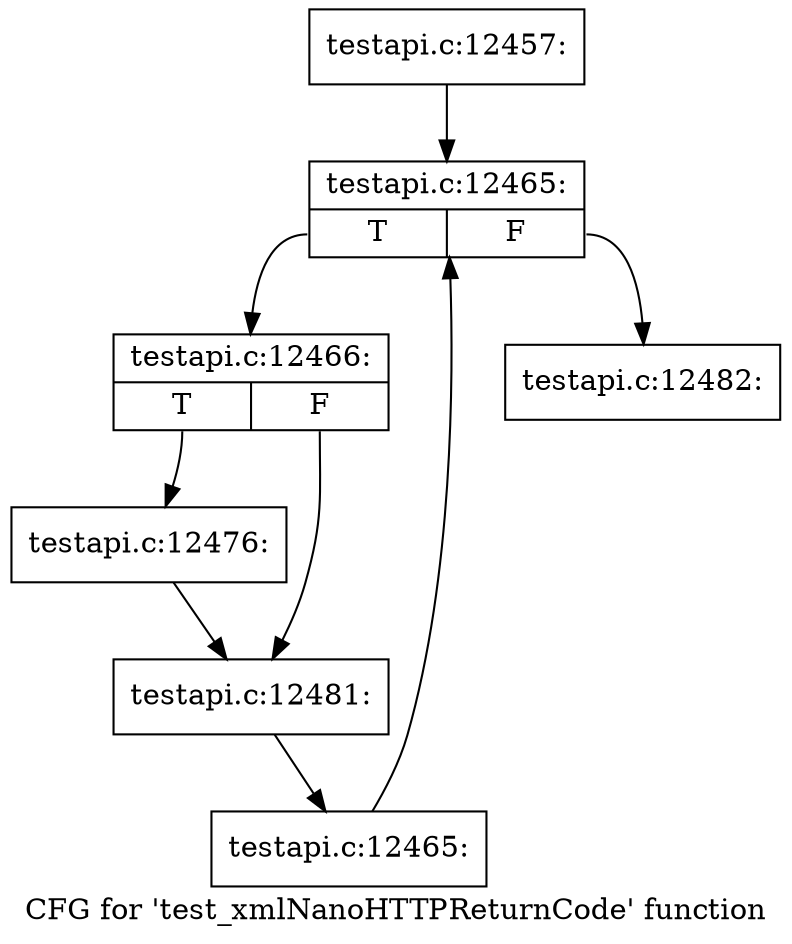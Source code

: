 digraph "CFG for 'test_xmlNanoHTTPReturnCode' function" {
	label="CFG for 'test_xmlNanoHTTPReturnCode' function";

	Node0x4706420 [shape=record,label="{testapi.c:12457:}"];
	Node0x4706420 -> Node0x4713d10;
	Node0x4713d10 [shape=record,label="{testapi.c:12465:|{<s0>T|<s1>F}}"];
	Node0x4713d10:s0 -> Node0x4713ff0;
	Node0x4713d10:s1 -> Node0x4713b70;
	Node0x4713ff0 [shape=record,label="{testapi.c:12466:|{<s0>T|<s1>F}}"];
	Node0x4713ff0:s0 -> Node0x4714e40;
	Node0x4713ff0:s1 -> Node0x4715610;
	Node0x4714e40 [shape=record,label="{testapi.c:12476:}"];
	Node0x4714e40 -> Node0x4715610;
	Node0x4715610 [shape=record,label="{testapi.c:12481:}"];
	Node0x4715610 -> Node0x4713f60;
	Node0x4713f60 [shape=record,label="{testapi.c:12465:}"];
	Node0x4713f60 -> Node0x4713d10;
	Node0x4713b70 [shape=record,label="{testapi.c:12482:}"];
}
